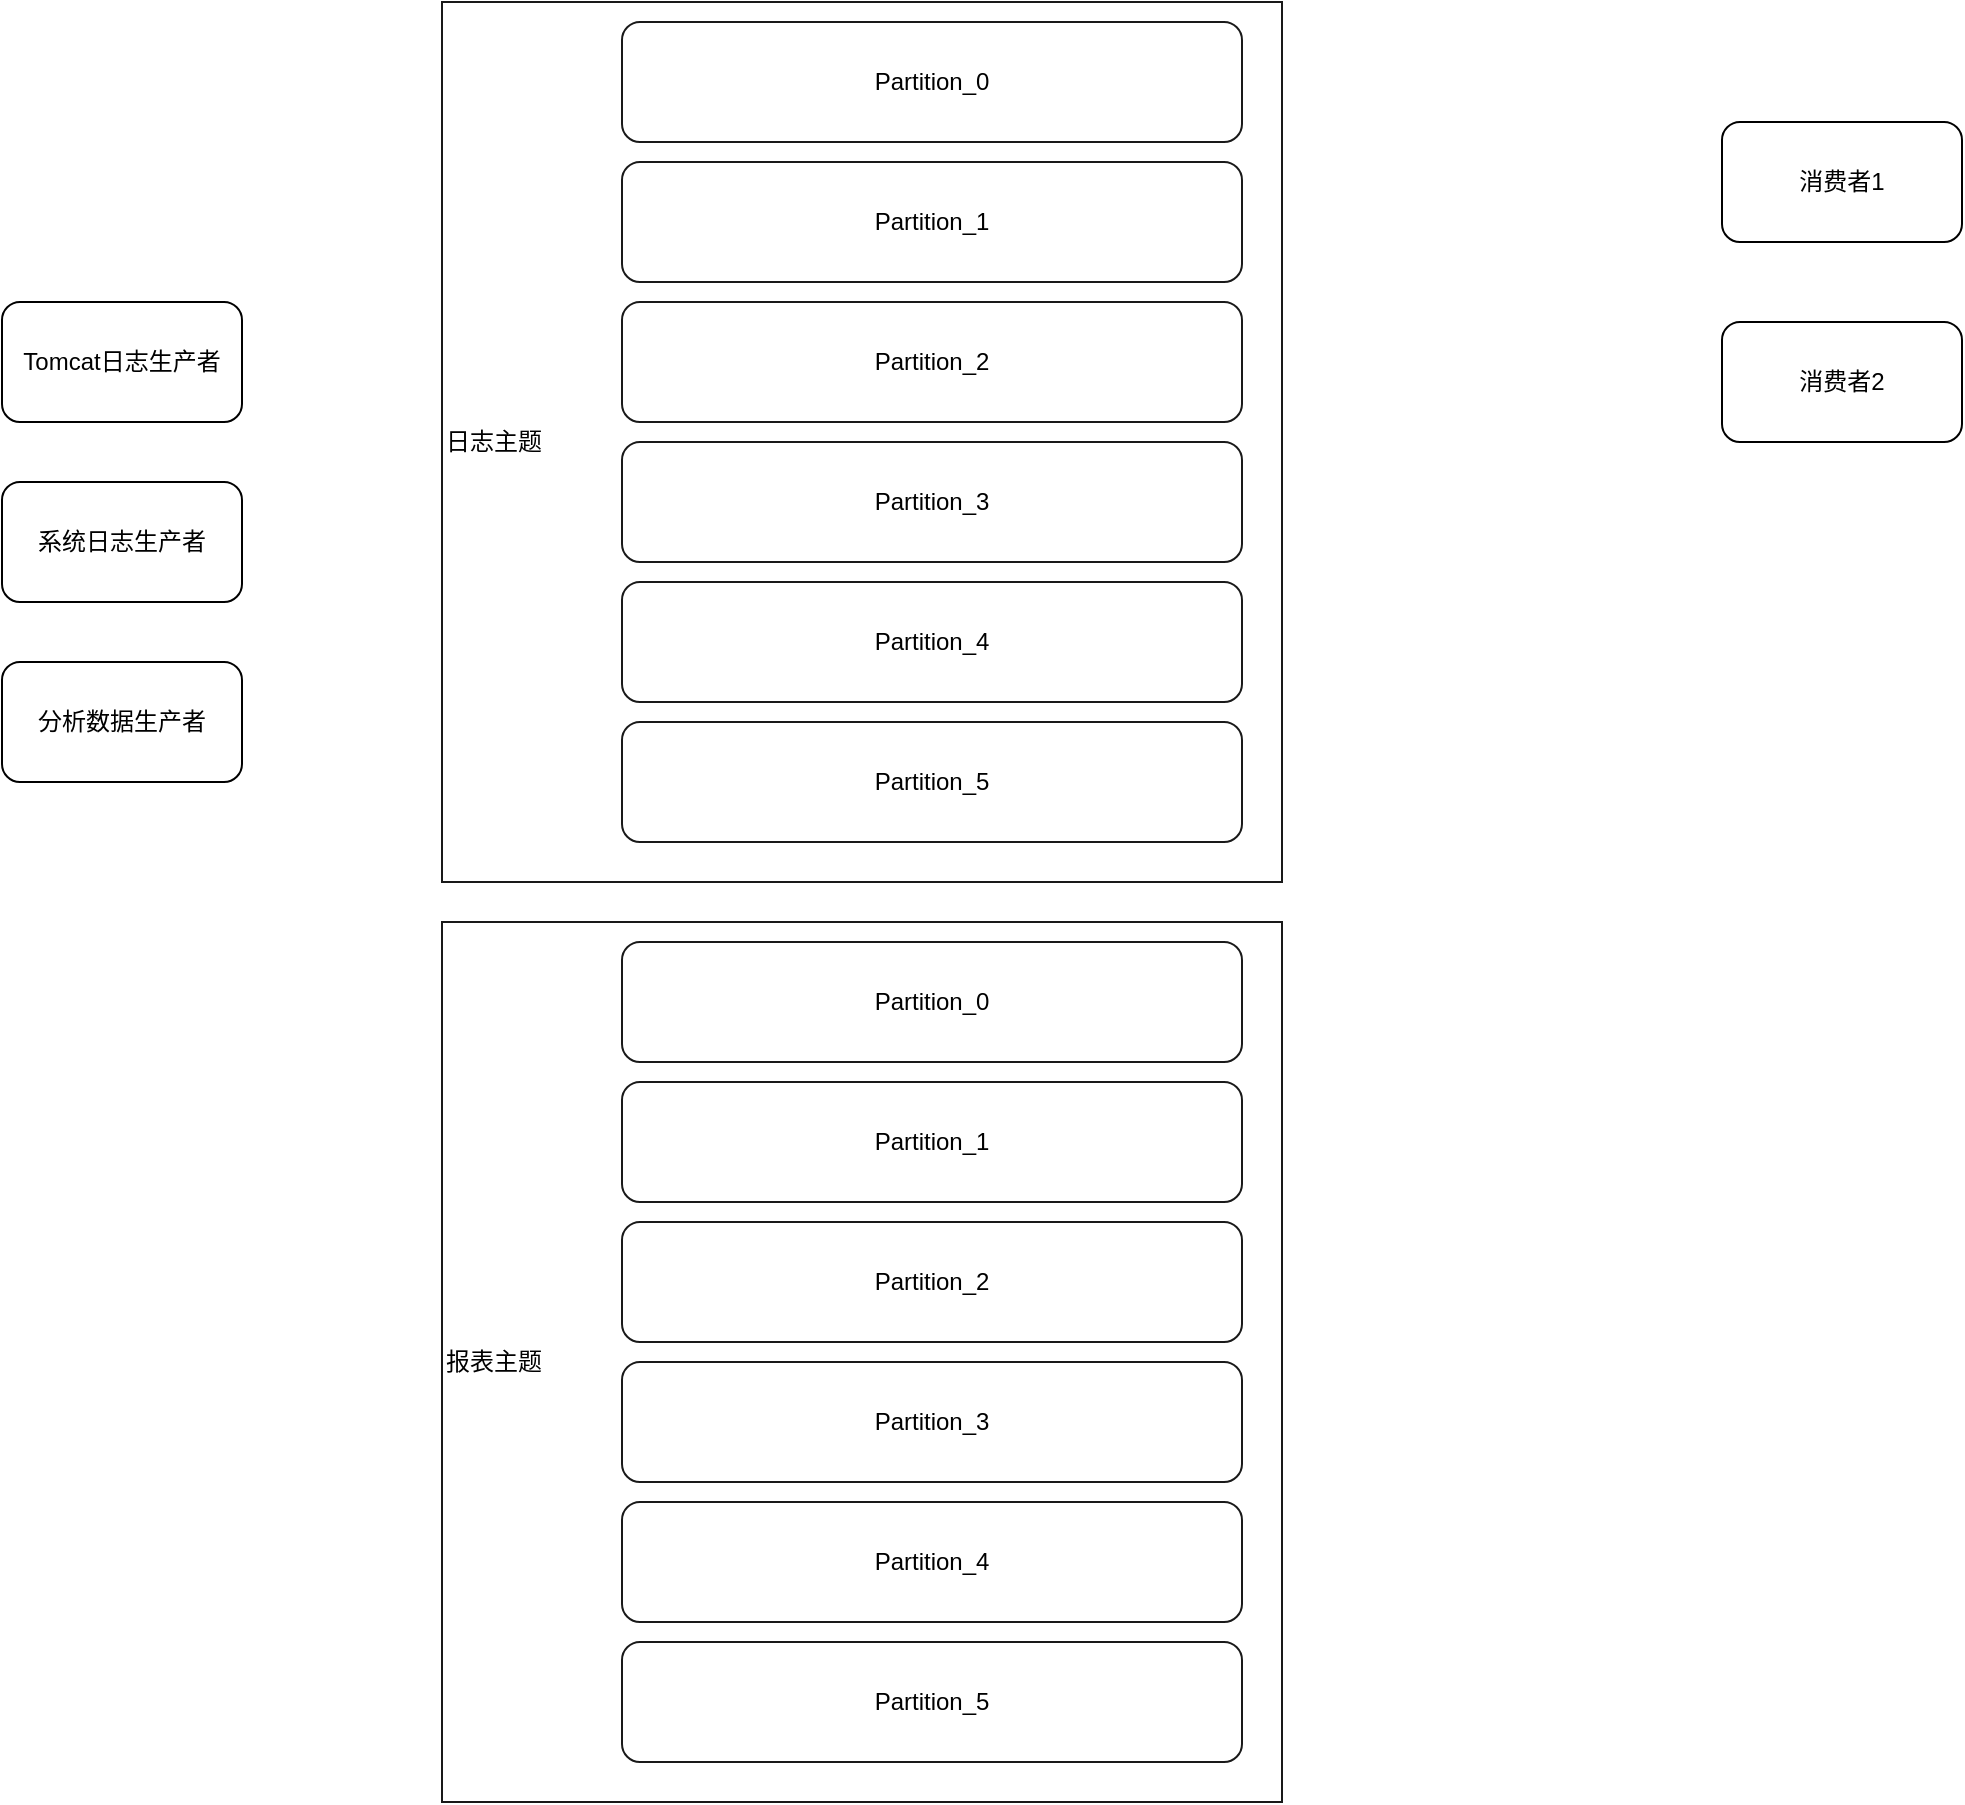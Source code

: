<mxfile version="13.3.5" type="github">
  <diagram id="v_nm-iI1iw3nm3EBjDdS" name="Page-1">
    <mxGraphModel dx="1158" dy="1163" grid="1" gridSize="10" guides="1" tooltips="1" connect="1" arrows="1" fold="1" page="1" pageScale="1" pageWidth="2339" pageHeight="3300" math="0" shadow="0">
      <root>
        <mxCell id="0" />
        <mxCell id="1" parent="0" />
        <mxCell id="ToYlqIT4brocJAcpIdB3-1" value="Tomcat日志生产者" style="rounded=1;whiteSpace=wrap;html=1;" vertex="1" parent="1">
          <mxGeometry x="10" y="360" width="120" height="60" as="geometry" />
        </mxCell>
        <mxCell id="ToYlqIT4brocJAcpIdB3-2" value="日志主题" style="rounded=0;whiteSpace=wrap;html=1;opacity=90;align=left;" vertex="1" parent="1">
          <mxGeometry x="230" y="210" width="420" height="440" as="geometry" />
        </mxCell>
        <mxCell id="ToYlqIT4brocJAcpIdB3-3" value="Partition_0" style="rounded=1;whiteSpace=wrap;html=1;opacity=90;" vertex="1" parent="1">
          <mxGeometry x="320" y="220" width="310" height="60" as="geometry" />
        </mxCell>
        <mxCell id="ToYlqIT4brocJAcpIdB3-4" value="Partition_1" style="rounded=1;whiteSpace=wrap;html=1;opacity=90;" vertex="1" parent="1">
          <mxGeometry x="320" y="290" width="310" height="60" as="geometry" />
        </mxCell>
        <mxCell id="ToYlqIT4brocJAcpIdB3-5" value="Partition_2" style="rounded=1;whiteSpace=wrap;html=1;opacity=90;" vertex="1" parent="1">
          <mxGeometry x="320" y="360" width="310" height="60" as="geometry" />
        </mxCell>
        <mxCell id="ToYlqIT4brocJAcpIdB3-6" value="Partition_3" style="rounded=1;whiteSpace=wrap;html=1;opacity=90;" vertex="1" parent="1">
          <mxGeometry x="320" y="430" width="310" height="60" as="geometry" />
        </mxCell>
        <mxCell id="ToYlqIT4brocJAcpIdB3-7" value="Partition_4" style="rounded=1;whiteSpace=wrap;html=1;opacity=90;" vertex="1" parent="1">
          <mxGeometry x="320" y="500" width="310" height="60" as="geometry" />
        </mxCell>
        <mxCell id="ToYlqIT4brocJAcpIdB3-10" value="Partition_5" style="rounded=1;whiteSpace=wrap;html=1;opacity=90;" vertex="1" parent="1">
          <mxGeometry x="320" y="570" width="310" height="60" as="geometry" />
        </mxCell>
        <mxCell id="ToYlqIT4brocJAcpIdB3-13" value="消费者1" style="rounded=1;whiteSpace=wrap;html=1;" vertex="1" parent="1">
          <mxGeometry x="870" y="270" width="120" height="60" as="geometry" />
        </mxCell>
        <mxCell id="ToYlqIT4brocJAcpIdB3-14" value="消费者2" style="rounded=1;whiteSpace=wrap;html=1;" vertex="1" parent="1">
          <mxGeometry x="870" y="370" width="120" height="60" as="geometry" />
        </mxCell>
        <mxCell id="ToYlqIT4brocJAcpIdB3-15" value="系统日志生产者" style="rounded=1;whiteSpace=wrap;html=1;" vertex="1" parent="1">
          <mxGeometry x="10" y="450" width="120" height="60" as="geometry" />
        </mxCell>
        <mxCell id="ToYlqIT4brocJAcpIdB3-16" value="分析数据生产者" style="rounded=1;whiteSpace=wrap;html=1;" vertex="1" parent="1">
          <mxGeometry x="10" y="540" width="120" height="60" as="geometry" />
        </mxCell>
        <mxCell id="ToYlqIT4brocJAcpIdB3-18" value="报表主题" style="rounded=0;whiteSpace=wrap;html=1;opacity=90;align=left;" vertex="1" parent="1">
          <mxGeometry x="230" y="670" width="420" height="440" as="geometry" />
        </mxCell>
        <mxCell id="ToYlqIT4brocJAcpIdB3-19" value="Partition_0" style="rounded=1;whiteSpace=wrap;html=1;opacity=90;" vertex="1" parent="1">
          <mxGeometry x="320" y="680" width="310" height="60" as="geometry" />
        </mxCell>
        <mxCell id="ToYlqIT4brocJAcpIdB3-20" value="Partition_1" style="rounded=1;whiteSpace=wrap;html=1;opacity=90;" vertex="1" parent="1">
          <mxGeometry x="320" y="750" width="310" height="60" as="geometry" />
        </mxCell>
        <mxCell id="ToYlqIT4brocJAcpIdB3-21" value="Partition_2" style="rounded=1;whiteSpace=wrap;html=1;opacity=90;" vertex="1" parent="1">
          <mxGeometry x="320" y="820" width="310" height="60" as="geometry" />
        </mxCell>
        <mxCell id="ToYlqIT4brocJAcpIdB3-22" value="Partition_3" style="rounded=1;whiteSpace=wrap;html=1;opacity=90;" vertex="1" parent="1">
          <mxGeometry x="320" y="890" width="310" height="60" as="geometry" />
        </mxCell>
        <mxCell id="ToYlqIT4brocJAcpIdB3-23" value="Partition_4" style="rounded=1;whiteSpace=wrap;html=1;opacity=90;" vertex="1" parent="1">
          <mxGeometry x="320" y="960" width="310" height="60" as="geometry" />
        </mxCell>
        <mxCell id="ToYlqIT4brocJAcpIdB3-24" value="Partition_5" style="rounded=1;whiteSpace=wrap;html=1;opacity=90;" vertex="1" parent="1">
          <mxGeometry x="320" y="1030" width="310" height="60" as="geometry" />
        </mxCell>
      </root>
    </mxGraphModel>
  </diagram>
</mxfile>
